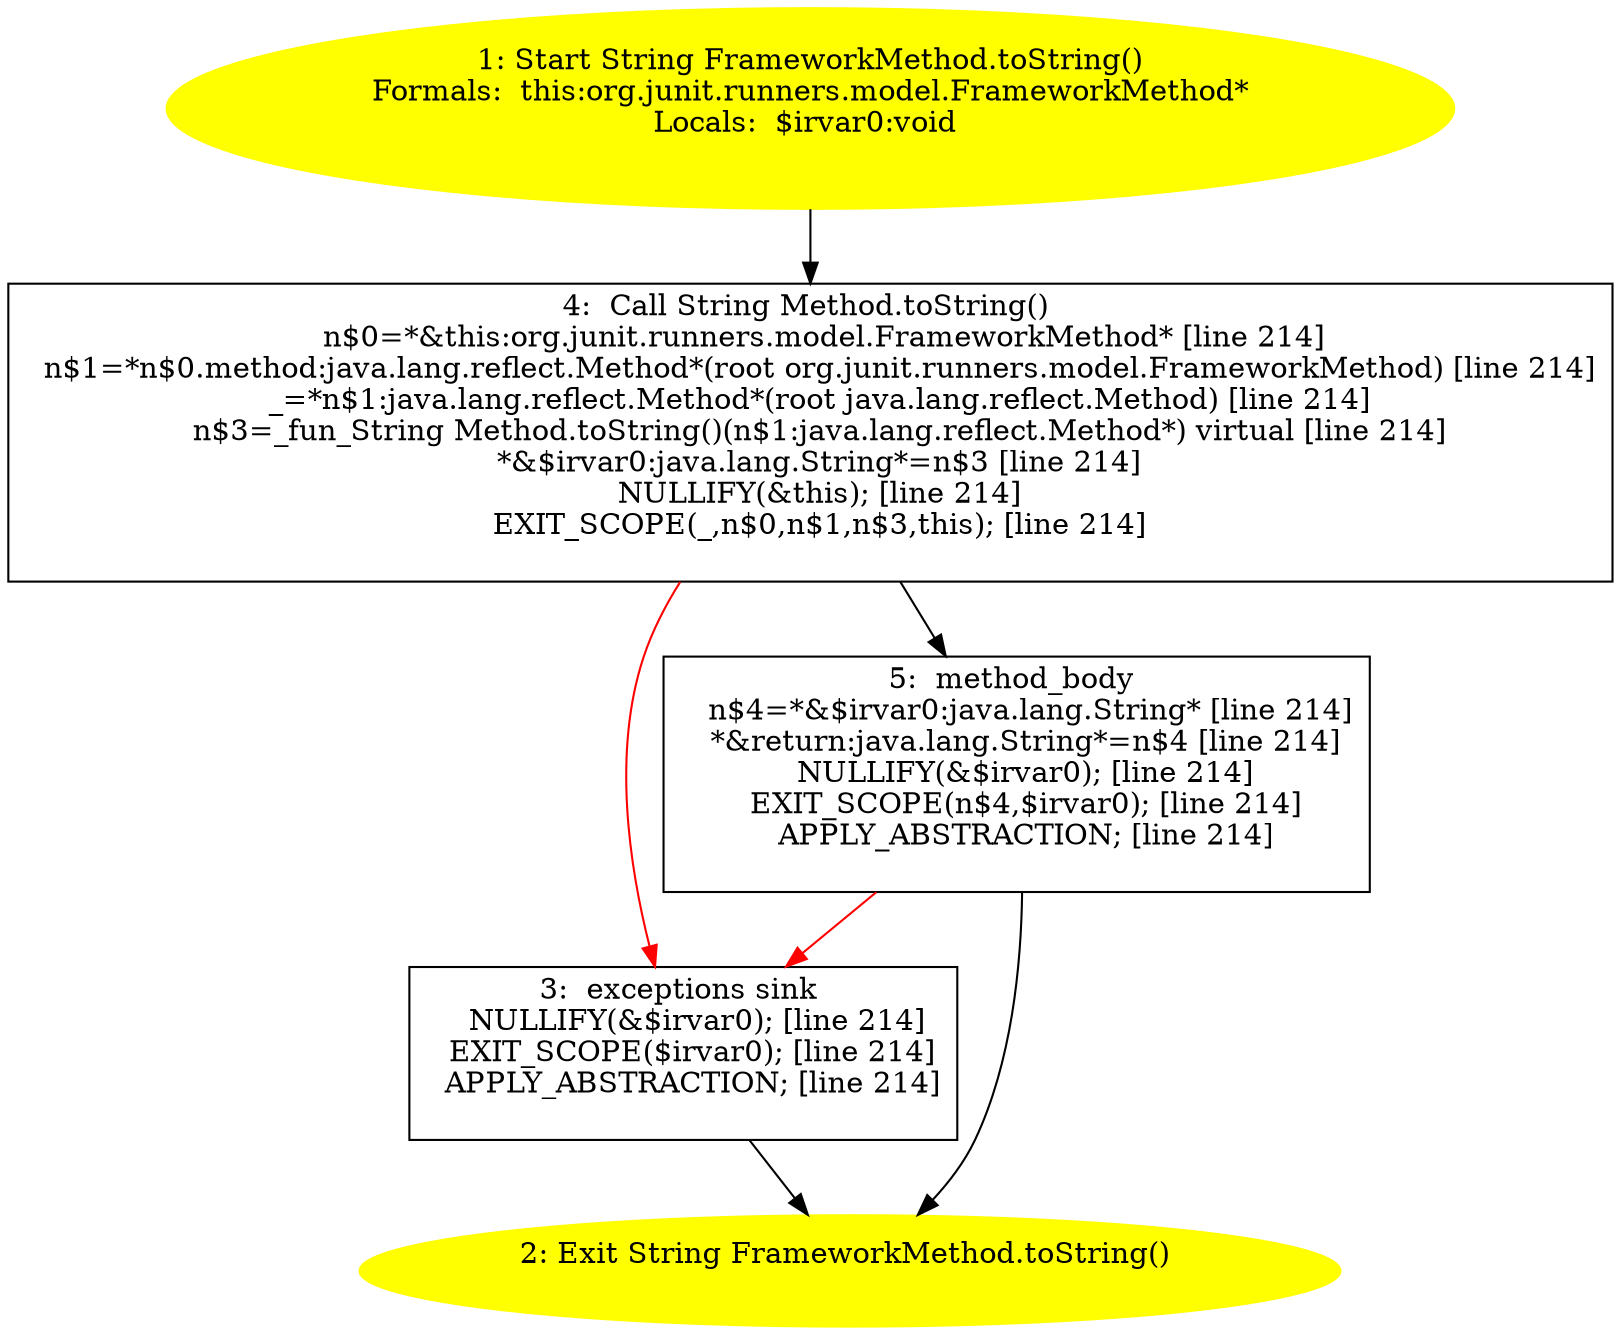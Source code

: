 /* @generated */
digraph cfg {
"org.junit.runners.model.FrameworkMethod.toString():java.lang.String.30932be1159a4015eeb0365ec9383f06_1" [label="1: Start String FrameworkMethod.toString()\nFormals:  this:org.junit.runners.model.FrameworkMethod*\nLocals:  $irvar0:void \n  " color=yellow style=filled]
	

	 "org.junit.runners.model.FrameworkMethod.toString():java.lang.String.30932be1159a4015eeb0365ec9383f06_1" -> "org.junit.runners.model.FrameworkMethod.toString():java.lang.String.30932be1159a4015eeb0365ec9383f06_4" ;
"org.junit.runners.model.FrameworkMethod.toString():java.lang.String.30932be1159a4015eeb0365ec9383f06_2" [label="2: Exit String FrameworkMethod.toString() \n  " color=yellow style=filled]
	

"org.junit.runners.model.FrameworkMethod.toString():java.lang.String.30932be1159a4015eeb0365ec9383f06_3" [label="3:  exceptions sink \n   NULLIFY(&$irvar0); [line 214]\n  EXIT_SCOPE($irvar0); [line 214]\n  APPLY_ABSTRACTION; [line 214]\n " shape="box"]
	

	 "org.junit.runners.model.FrameworkMethod.toString():java.lang.String.30932be1159a4015eeb0365ec9383f06_3" -> "org.junit.runners.model.FrameworkMethod.toString():java.lang.String.30932be1159a4015eeb0365ec9383f06_2" ;
"org.junit.runners.model.FrameworkMethod.toString():java.lang.String.30932be1159a4015eeb0365ec9383f06_4" [label="4:  Call String Method.toString() \n   n$0=*&this:org.junit.runners.model.FrameworkMethod* [line 214]\n  n$1=*n$0.method:java.lang.reflect.Method*(root org.junit.runners.model.FrameworkMethod) [line 214]\n  _=*n$1:java.lang.reflect.Method*(root java.lang.reflect.Method) [line 214]\n  n$3=_fun_String Method.toString()(n$1:java.lang.reflect.Method*) virtual [line 214]\n  *&$irvar0:java.lang.String*=n$3 [line 214]\n  NULLIFY(&this); [line 214]\n  EXIT_SCOPE(_,n$0,n$1,n$3,this); [line 214]\n " shape="box"]
	

	 "org.junit.runners.model.FrameworkMethod.toString():java.lang.String.30932be1159a4015eeb0365ec9383f06_4" -> "org.junit.runners.model.FrameworkMethod.toString():java.lang.String.30932be1159a4015eeb0365ec9383f06_5" ;
	 "org.junit.runners.model.FrameworkMethod.toString():java.lang.String.30932be1159a4015eeb0365ec9383f06_4" -> "org.junit.runners.model.FrameworkMethod.toString():java.lang.String.30932be1159a4015eeb0365ec9383f06_3" [color="red" ];
"org.junit.runners.model.FrameworkMethod.toString():java.lang.String.30932be1159a4015eeb0365ec9383f06_5" [label="5:  method_body \n   n$4=*&$irvar0:java.lang.String* [line 214]\n  *&return:java.lang.String*=n$4 [line 214]\n  NULLIFY(&$irvar0); [line 214]\n  EXIT_SCOPE(n$4,$irvar0); [line 214]\n  APPLY_ABSTRACTION; [line 214]\n " shape="box"]
	

	 "org.junit.runners.model.FrameworkMethod.toString():java.lang.String.30932be1159a4015eeb0365ec9383f06_5" -> "org.junit.runners.model.FrameworkMethod.toString():java.lang.String.30932be1159a4015eeb0365ec9383f06_2" ;
	 "org.junit.runners.model.FrameworkMethod.toString():java.lang.String.30932be1159a4015eeb0365ec9383f06_5" -> "org.junit.runners.model.FrameworkMethod.toString():java.lang.String.30932be1159a4015eeb0365ec9383f06_3" [color="red" ];
}
